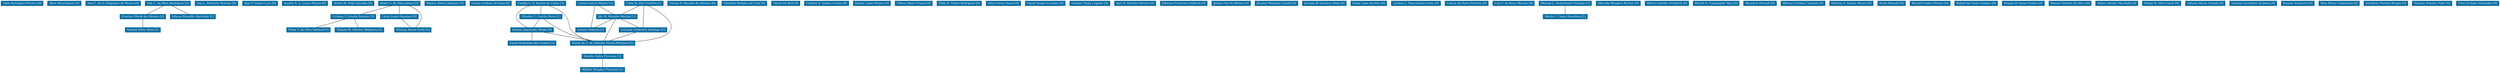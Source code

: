 strict graph grafo1 {
	graph [bb="0,0,8891,306",
		id=grafo1,
		overlap=False
	];
	node [fontsize=12,
		label="\N",
		shape=rectangle,
		style=filled
	];
	0	 [URL="membro-1609153936087156.html",
		color="#0A6EA4",
		fontcolor="#FFFFFF",
		height=0.29167,
		label="Aden Rodrigues Pereira [0]",
		pos="73.5,295.5",
		width=2.0417];
	1	 [URL="membro-8786959920026227.html",
		color="#0A6EA4",
		fontcolor="#FFFFFF",
		height=0.29167,
		label="Alice Hirschmann [0]",
		pos="224.5,295.5",
		width=1.6528];
	2	 [URL="membro-5732785924008642.html",
		color="#0A6EA4",
		fontcolor="#FFFFFF",
		height=0.29167,
		label="Ana C. de O. Salgueiro de Moura [0]",
		pos="399.5,295.5",
		width=2.6944];
	3	 [URL="membro-8696471514884993.html",
		color="#0A6EA4",
		fontcolor="#FFFFFF",
		height=0.29167,
		label="Ana C. da Silva Rodrigues [2]",
		pos="595.5,295.5",
		width=2.2361];
	24	 [URL="membro-0521894476170125.html",
		color="#0A6EA4",
		fontcolor="#FFFFFF",
		height=0.29167,
		label="Everton Fêrrêr de Oliveira [2]",
		pos="507.5,238.5",
		width=2.1944];
	3 -- 24	 [pos="578.95,284.78 563.21,274.59 539.69,259.35 523.98,249.17"];
	35	 [URL="membro-5364387277554857.html",
		color="#0A6EA4",
		fontcolor="#FFFFFF",
		height=0.29167,
		label="Juliana Brandão Machado [1]",
		pos="683.5,238.5",
		width=2.1806];
	3 -- 35	 [pos="612.05,284.78 627.79,274.59 651.31,259.35 667.02,249.17"];
	63	 [URL="membro-8832898581140645.html",
		color="#0A6EA4",
		fontcolor="#FFFFFF",
		height=0.29167,
		label="Simone Silva Alves [1]",
		pos="507.5,181.5",
		width=1.7639];
	24 -- 63	 [pos="507.5,227.78 507.5,217.59 507.5,202.35 507.5,192.17"];
	4	 [URL="membro-6455150639459712.html",
		color="#0A6EA4",
		fontcolor="#FFFFFF",
		height=0.29167,
		label="Ana L. Montano Boessio [0]",
		pos="770.5,295.5",
		width=2.125];
	5	 [URL="membro-0656831363283655.html",
		color="#0A6EA4",
		fontcolor="#FFFFFF",
		height=0.29167,
		label="Ana P. Gomes Lara [0]",
		pos="929.5,295.5",
		width=1.7778];
	6	 [URL="membro-7166103196673219.html",
		color="#0A6EA4",
		fontcolor="#FFFFFF",
		height=0.29167,
		label="Analva A. A. Lucas Passos [0]",
		pos="1093.5,295.5",
		width=2.2778];
	7	 [URL="membro-0800483242955239.html",
		color="#0A6EA4",
		fontcolor="#FFFFFF",
		height=0.29167,
		label="Arlete M. Feijó Salcides [0]",
		pos="1267.5,295.5",
		width=2.0556];
	8	 [URL="membro-9239744025327102.html",
		color="#0A6EA4",
		fontcolor="#FFFFFF",
		height=0.29167,
		label="Bento S. da Silva Junior [5]",
		pos="1433.5,295.5",
		width=2.0556];
	19	 [URL="membro-9026633756865916.html",
		color="#0A6EA4",
		fontcolor="#FFFFFF",
		height=0.29167,
		label="Cristina P. Duarte Boéssio [3]",
		pos="1269.5,238.5",
		width=2.1944];
	8 -- 19	 [pos="1403,284.91 1373.6,274.67 1329.2,259.25 1299.8,249.03"];
	41	 [URL="membro-6851209637611049.html",
		color="#0A6EA4",
		fontcolor="#FFFFFF",
		height=0.29167,
		label="Lúcio Jorge Hammes [4]",
		pos="1433.5,238.5",
		width=1.8611];
	8 -- 41	 [pos="1433.5,284.78 1433.5,274.59 1433.5,259.35 1433.5,249.17"];
	62	 [URL="membro-2963822047682216.html",
		color="#0A6EA4",
		fontcolor="#FFFFFF",
		height=0.29167,
		label="Silvana Maria Gritti [1]",
		pos="1482.5,181.5",
		width=1.7639];
	8 -- 62	 [pos="1465,284.86 1481.4,277.53 1500,266 1509.5,249 1520.1,230.06 1504.3,206.1 1492.7,192.42"];
	53	 [URL="membro-3827667376371440.html",
		color="#0A6EA4",
		fontcolor="#FFFFFF",
		height=0.29167,
		label="Paula T. da Silva Selbach [1]",
		pos="1111.5,181.5",
		width=2.1528];
	19 -- 53	 [pos="1240.2,227.91 1211.8,217.67 1169,202.25 1140.7,192.03"];
	66	 [URL="membro-7183958994596911.html",
		color="#0A6EA4",
		fontcolor="#FFFFFF",
		height=0.29167,
		label="Tatiane M. Silveira Melgares [1]",
		pos="1292.5,181.5",
		width=2.3611];
	19 -- 66	 [pos="1273.8,227.78 1277.9,217.59 1284.1,202.35 1288.2,192.17"];
	41 -- 62	 [pos="1442.7,227.78 1451.5,217.59 1464.6,202.35 1473.3,192.17"];
	9	 [URL="membro-8943707248628981.html",
		color="#0A6EA4",
		fontcolor="#FFFFFF",
		height=0.29167,
		label="Bianca Alves Lehmann [0]",
		pos="1598.5,295.5",
		width=2.0139];
	10	 [URL="membro-3233877111687799.html",
		color="#0A6EA4",
		fontcolor="#FFFFFF",
		height=0.29167,
		label="Caiuá Cardoso Al-Alam [0]",
		pos="1763.5,295.5",
		width=2.0694];
	11	 [URL="membro-7637826244661176.html",
		color="#0A6EA4",
		fontcolor="#FFFFFF",
		height=0.29167,
		label="Camila G. d. Santos do Canto [3]",
		pos="1943.5,295.5",
		width=2.4306];
	16	 [URL="membro-6081469722279977.html",
		color="#0A6EA4",
		fontcolor="#FFFFFF",
		height=0.29167,
		label="Cláudia C. Corrêa Pérez [1]",
		pos="1943.5,238.5",
		width=2.0694];
	11 -- 16	 [pos="1943.5,284.78 1943.5,274.59 1943.5,259.35 1943.5,249.17"];
	21	 [URL="membro-6468309464240697.html",
		color="#0A6EA4",
		fontcolor="#FFFFFF",
		height=0.29167,
		label="Denise Aparecida Moser [4]",
		pos="1903.5,181.5",
		width=2.0972];
	11 -- 21	 [pos="1906.6,284.84 1889.1,277.71 1869.7,266.38 1859.5,249 1847.4,228.39 1871.1,205.2 1888.2,192.07"];
	46	 [URL="membro-6868123567566302.html",
		color="#0A6EA4",
		fontcolor="#FFFFFF",
		height=0.29167,
		label="Maria do S. de Almeida Farias-Marques [5]",
		pos="2162.5,124.5",
		width=3.0972];
	11 -- 46	 [pos="1971.7,284.85 1989.3,277.08 2011.3,265.09 2026.5,249 2053,220.96 2037.1,198.13 2064.5,171 2081.6,154.04 2106.1,142.42 2126.3,135.03"];
	16 -- 21	 [pos="1936,227.78 1928.8,217.59 1918.1,202.35 1911,192.17"];
	16 -- 46	 [pos="1954.9,227.83 1970.9,213.31 2001.6,187.27 2031.5,171 2060.6,155.22 2096,143.01 2122.7,135.07"];
	21 -- 46	 [pos="1951.3,170.98 1997.8,160.75 2068,145.3 2114.5,135.06"];
	26	 [URL="membro-9516222555613323.html",
		color="#0A6EA4",
		fontcolor="#FFFFFF",
		height=0.29167,
		label="Giane Rodrigues dos Santos [1]",
		pos="1903.5,124.5",
		width=2.3194];
	21 -- 26	 [pos="1903.5,170.78 1903.5,160.59 1903.5,145.35 1903.5,135.17"];
	58	 [URL="membro-0501764855693100.html",
		color="#0A6EA4",
		fontcolor="#FFFFFF",
		height=0.29167,
		label="Sandra Dutra Piovesan [2]",
		pos="2162.5,67.5",
		width=1.9722];
	46 -- 58	 [pos="2162.5,113.78 2162.5,103.59 2162.5,88.348 2162.5,78.173"];
	71	 [URL="membro-3888517099645193.html",
		color="#0A6EA4",
		fontcolor="#FFFFFF",
		height=0.29167,
		label="Walker Douglas Pincerati [1]",
		pos="2162.5,10.5",
		width=2.1528];
	58 -- 71	 [pos="2162.5,56.779 2162.5,46.588 2162.5,31.348 2162.5,21.173"];
	12	 [URL="membro-0346145295521362.html",
		color="#0A6EA4",
		fontcolor="#FFFFFF",
		height=0.29167,
		label="Carlos Garcia Rizzon [1]",
		pos="2146.5,295.5",
		width=1.875];
	29	 [URL="membro-6414093380131120.html",
		color="#0A6EA4",
		fontcolor="#FFFFFF",
		height=0.29167,
		label="Ida M. Morales Marins [1]",
		pos="2223.5,238.5",
		width=1.9722];
	12 -- 29	 [pos="2161,284.78 2174.7,274.59 2195.3,259.35 2209.1,249.17"];
	38	 [URL="membro-5260632872182857.html",
		color="#0A6EA4",
		fontcolor="#FFFFFF",
		height=0.29167,
		label="Leonor Simioni [1]",
		pos="2127.5,181.5",
		width=1.4861];
	12 -- 38	 [pos="2144.7,284.98 2141.1,263.37 2132.9,214.19 2129.3,192.33"];
	29 -- 46	 [pos="2218.4,227.88 2211.9,214.49 2200.2,190.85 2189.5,171 2182.7,158.52 2174.5,144.47 2168.9,135.11"];
	29 -- 38	 [pos="2205.4,227.78 2188.3,217.59 2162.6,202.35 2145.5,192.17"];
	40	 [URL="membro-9087062279864112.html",
		color="#0A6EA4",
		fontcolor="#FFFFFF",
		height=0.29167,
		label="Luciana Contreira Domingo [1]",
		pos="2320.5,181.5",
		width=2.3194];
	29 -- 40	 [pos="2241.7,227.78 2259.1,217.59 2285,202.35 2302.3,192.17"];
	40 -- 46	 [pos="2291.2,170.91 2262.8,160.67 2220,145.25 2191.7,135.03"];
	13	 [URL="membro-2564762471005836.html",
		color="#0A6EA4",
		fontcolor="#FFFFFF",
		height=0.29167,
		label="Cássia D. Macedo da Silveira [0]",
		pos="2495.5,295.5",
		width=2.4028];
	14	 [URL="membro-4487272773851650.html",
		color="#0A6EA4",
		fontcolor="#FFFFFF",
		height=0.29167,
		label="Cátia R. Dias Goulart [1]",
		pos="2322.5,295.5",
		width=1.8889];
	14 -- 46	 [pos="2340.3,284.98 2375,263.09 2446,211.3 2412.5,171 2394.5,149.31 2332.2,137.69 2274.3,131.49"];
	14 -- 29	 [pos="2303.9,284.78 2286.2,274.59 2259.7,259.35 2242,249.17"];
	14 -- 40	 [pos="2322.3,284.98 2321.9,263.37 2321.1,214.19 2320.7,192.33"];
	15	 [URL="membro-3319979476636319.html",
		color="#0A6EA4",
		fontcolor="#FFFFFF",
		height=0.29167,
		label="Claudete Robalos da Cruz [0]",
		pos="2679.5,295.5",
		width=2.1944];
	17	 [URL="membro-3184320228056552.html",
		color="#0A6EA4",
		fontcolor="#FFFFFF",
		height=0.29167,
		label="Clóvis Da Rolt [0]",
		pos="2828.5,295.5",
		width=1.4444];
	18	 [URL="membro-7562187381716677.html",
		color="#0A6EA4",
		fontcolor="#FFFFFF",
		height=0.29167,
		label="Cristina d. Santos Lovato [0]",
		pos="2975.5,295.5",
		width=2.125];
	20	 [URL="membro-6586013085419145.html",
		color="#0A6EA4",
		fontcolor="#FFFFFF",
		height=0.29167,
		label="Daniel Lopes Romeu [0]",
		pos="3137.5,295.5",
		width=1.8611];
	22	 [URL="membro-8112576746642168.html",
		color="#0A6EA4",
		fontcolor="#FFFFFF",
		height=0.29167,
		label="Edison Bisso Cruxen [0]",
		pos="3289.5,295.5",
		width=1.8611];
	23	 [URL="membro-2450162234989201.html",
		color="#0A6EA4",
		fontcolor="#FFFFFF",
		height=0.29167,
		label="Elida R. Nobre Rodrigues [0]",
		pos="3453.5,295.5",
		width=2.1806];
	25	 [URL="membro-4864917387386802.html",
		color="#0A6EA4",
		fontcolor="#FFFFFF",
		height=0.29167,
		label="Geice Peres Nunes [0]",
		pos="3611.5,295.5",
		width=1.7083];
	27	 [URL="membro-9076251806577555.html",
		color="#0A6EA4",
		fontcolor="#FFFFFF",
		height=0.29167,
		label="Giane Vargas Escobar [0]",
		pos="3761.5,295.5",
		width=1.9444];
	28	 [URL="membro-4993397958385860.html",
		color="#0A6EA4",
		fontcolor="#FFFFFF",
		height=0.29167,
		label="Guinter Tlaija Leipnitz [0]",
		pos="3920.5,295.5",
		width=1.9583];
	30	 [URL="membro-0525659939875391.html",
		color="#0A6EA4",
		fontcolor="#FFFFFF",
		height=0.29167,
		label="Igor D. Martins Pereira [0]",
		pos="4080.5,295.5",
		width=1.9861];
	31	 [URL="membro-9159503312832478.html",
		color="#0A6EA4",
		fontcolor="#FFFFFF",
		height=0.29167,
		label="Jeferson Francisco Selbach [0]",
		pos="4250.5,295.5",
		width=2.2361];
	32	 [URL="membro-6901639213394587.html",
		color="#0A6EA4",
		fontcolor="#FFFFFF",
		height=0.29167,
		label="Jéssica Vaz de Mattos [0]",
		pos="4417.5,295.5",
		width=1.9028];
	33	 [URL="membro-4220314443167061.html",
		color="#0A6EA4",
		fontcolor="#FFFFFF",
		height=0.29167,
		label="Jônatas Marques Caratti [0]",
		pos="4577.5,295.5",
		width=2.0278];
	34	 [URL="membro-7527506706635979.html",
		color="#0A6EA4",
		fontcolor="#FFFFFF",
		height=0.29167,
		label="Jorama de Quadros Stein [0]",
		pos="4744.5,295.5",
		width=2.1111];
	36	 [URL="membro-7550749917728094.html",
		color="#0A6EA4",
		fontcolor="#FFFFFF",
		height=0.29167,
		label="Katia Luisa Seckler [0]",
		pos="4901.5,295.5",
		width=1.75];
	37	 [URL="membro-9692576670482630.html",
		color="#0A6EA4",
		fontcolor="#FFFFFF",
		height=0.29167,
		label="Larissa L. Nascimento Costa [0]",
		pos="5067.5,295.5",
		width=2.3611];
	39	 [URL="membro-3197339443442723.html",
		color="#0A6EA4",
		fontcolor="#FFFFFF",
		height=0.29167,
		label="Leticia de Faria Ferreira [0]",
		pos="5243.5,295.5",
		width=2.0278];
	42	 [URL="membro-5334404574619269.html",
		color="#0A6EA4",
		fontcolor="#FFFFFF",
		height=0.29167,
		label="Luís F. da Rosa Marozo [0]",
		pos="5408.5,295.5",
		width=2.0556];
	43	 [URL="membro-3241620845064515.html",
		color="#0A6EA4",
		fontcolor="#FFFFFF",
		height=0.29167,
		label="Maiane L. Hatschbach Ourique [1]",
		pos="5591.5,295.5",
		width=2.5278];
	48	 [URL="membro-9502904964107859.html",
		color="#0A6EA4",
		fontcolor="#FFFFFF",
		height=0.29167,
		label="Marta C. Cezar Pozzobon [1]",
		pos="5591.5,238.5",
		width=2.1667];
	43 -- 48	 [pos="5591.5,284.78 5591.5,274.59 5591.5,259.35 5591.5,249.17"];
	44	 [URL="membro-8847030722247192.html",
		color="#0A6EA4",
		fontcolor="#FFFFFF",
		height=0.29167,
		label="Marcela Wanglon Richter [0]",
		pos="5778.5,295.5",
		width=2.1528];
	45	 [URL="membro-8904125739120157.html",
		color="#0A6EA4",
		fontcolor="#FFFFFF",
		height=0.29167,
		label="Márcio Aurélio Friedrich [0]",
		pos="5950.5,295.5",
		width=2.1111];
	47	 [URL="membro-7740514813032054.html",
		color="#0A6EA4",
		fontcolor="#FFFFFF",
		height=0.29167,
		label="Marilú A. Campagner May [0]",
		pos="6125.5,295.5",
		width=2.25];
	49	 [URL="membro-1048142658453276.html",
		color="#0A6EA4",
		fontcolor="#FFFFFF",
		height=0.29167,
		label="Maurício Perondi [0]",
		pos="6282.5,295.5",
		width=1.6111];
	50	 [URL="membro-7217909307173004.html",
		color="#0A6EA4",
		fontcolor="#FFFFFF",
		height=0.29167,
		label="Míriam Cristina Carniato [0]",
		pos="6434.5,295.5",
		width=2.0972];
	51	 [URL="membro-7000064499140899.html",
		color="#0A6EA4",
		fontcolor="#FFFFFF",
		height=0.29167,
		label="Patrícia d. Santos Moura [0]",
		pos="6602.5,295.5",
		width=2.0694];
	52	 [URL="membro-9177182127478055.html",
		color="#0A6EA4",
		fontcolor="#FFFFFF",
		height=0.29167,
		label="Paula Bianchi [0]",
		pos="6744.5,295.5",
		width=1.375];
	54	 [URL="membro-6103300435493131.html",
		color="#0A6EA4",
		fontcolor="#FFFFFF",
		height=0.29167,
		label="Rachel Freitas Pereira [0]",
		pos="6880.5,295.5",
		width=1.9028];
	55	 [URL="membro-8515312907813304.html",
		color="#0A6EA4",
		fontcolor="#FFFFFF",
		height=0.29167,
		label="Rafael da Costa Campos [0]",
		pos="7042.5,295.5",
		width=2.0833];
	56	 [URL="membro-1522751206827475.html",
		color="#0A6EA4",
		fontcolor="#FFFFFF",
		height=0.29167,
		label="Renata D. Sasso Freitas [0]",
		pos="7208.5,295.5",
		width=2.0278];
	57	 [URL="membro-4312317119782407.html",
		color="#0A6EA4",
		fontcolor="#FFFFFF",
		height=0.29167,
		label="Renata Silveira da Silva [0]",
		pos="7372.5,295.5",
		width=2.0278];
	59	 [URL="membro-2940552424054556.html",
		color="#0A6EA4",
		fontcolor="#FFFFFF",
		height=0.29167,
		label="Sátira Pereira Machado [0]",
		pos="7535.5,295.5",
		width=1.9861];
	60	 [URL="membro-1512714676917940.html",
		color="#0A6EA4",
		fontcolor="#FFFFFF",
		height=0.29167,
		label="Sérgio R. Silva Gacki [0]",
		pos="7693.5,295.5",
		width=1.9028];
	61	 [URL="membro-6555074036918469.html",
		color="#0A6EA4",
		fontcolor="#FFFFFF",
		height=0.29167,
		label="Silvana Maria Aranda [0]",
		pos="7848.5,295.5",
		width=1.9028];
	64	 [URL="membro-6494340013752525.html",
		color="#0A6EA4",
		fontcolor="#FFFFFF",
		height=0.29167,
		label="Suzana Cavalheiro de Jesus [0]",
		pos="8017.5,295.5",
		width=2.2778];
	65	 [URL="membro-5916559361580593.html",
		color="#0A6EA4",
		fontcolor="#FFFFFF",
		height=0.29167,
		label="Suzana Schwartz [0]",
		pos="8175.5,295.5",
		width=1.5972];
	67	 [URL="membro-6459144410260136.html",
		color="#0A6EA4",
		fontcolor="#FFFFFF",
		height=0.29167,
		label="Vera Maria Guimarães [0]",
		pos="8321.5,295.5",
		width=1.9583];
	68	 [URL="membro-2738821475894860.html",
		color="#0A6EA4",
		fontcolor="#FFFFFF",
		height=0.29167,
		label="Veridiana Pereira Borges [0]",
		pos="8486.5,295.5",
		width=2.1111];
	69	 [URL="membro-5085546569824924.html",
		color="#0A6EA4",
		fontcolor="#FFFFFF",
		height=0.29167,
		label="Vinícius Teixeira Pinto [0]",
		pos="8652.5,295.5",
		width=1.9861];
	70	 [URL="membro-9265775380196275.html",
		color="#0A6EA4",
		fontcolor="#FFFFFF",
		height=0.29167,
		label="Vítor Jochims Schneider [0]",
		pos="8816.5,295.5",
		width=2.0694];
}
